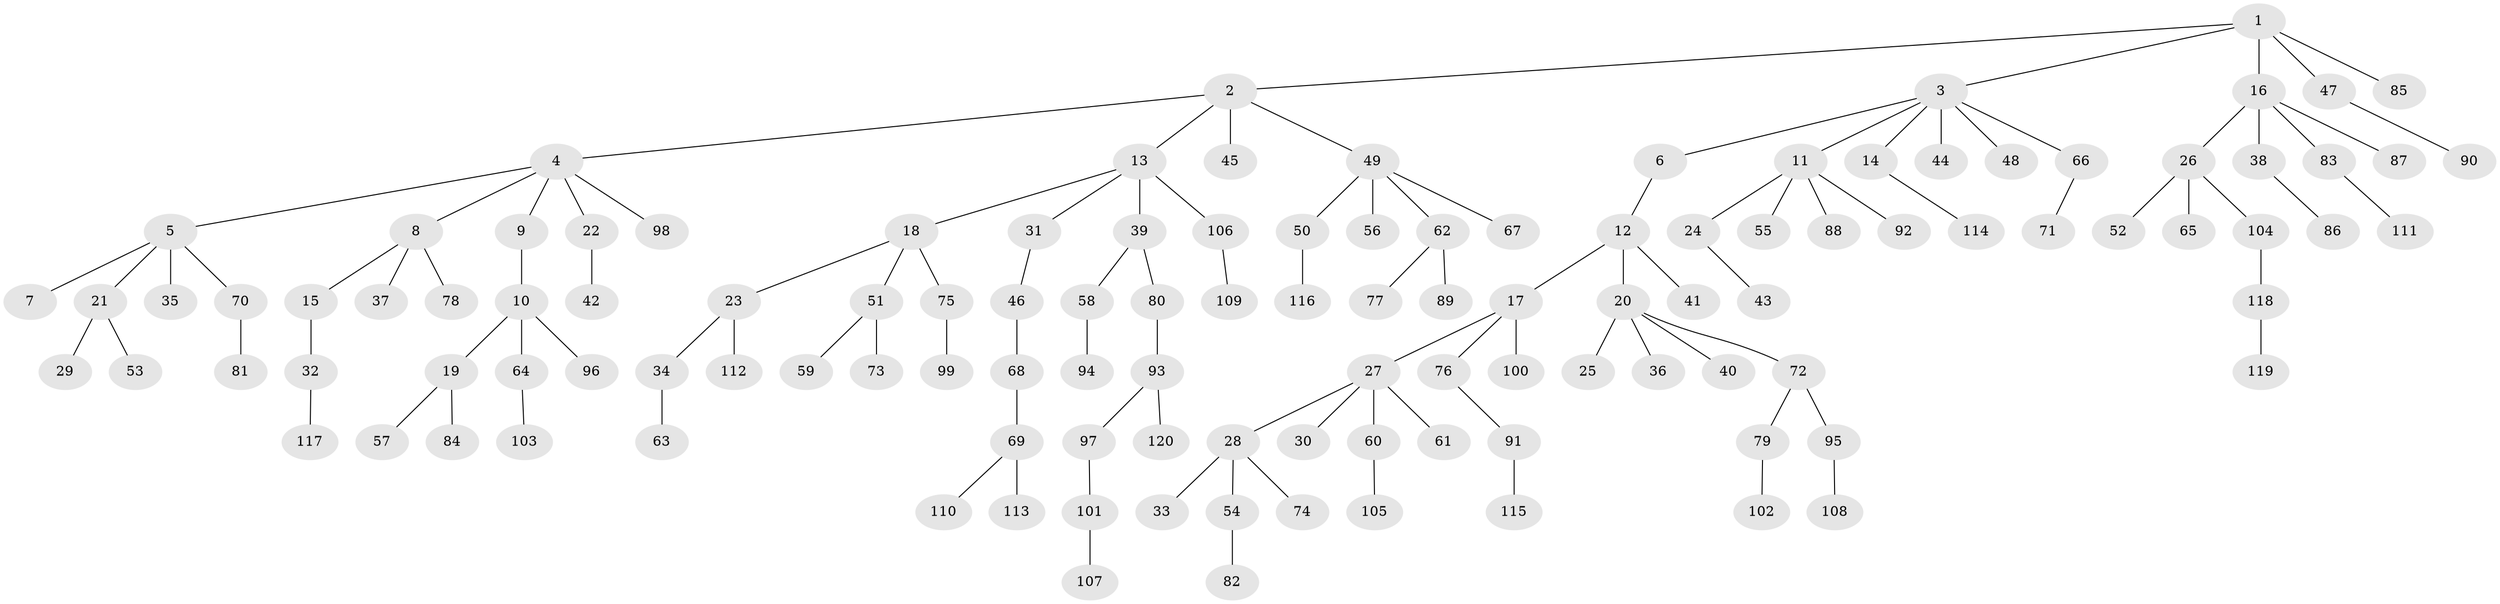 // Generated by graph-tools (version 1.1) at 2025/50/03/09/25 03:50:15]
// undirected, 120 vertices, 119 edges
graph export_dot {
graph [start="1"]
  node [color=gray90,style=filled];
  1;
  2;
  3;
  4;
  5;
  6;
  7;
  8;
  9;
  10;
  11;
  12;
  13;
  14;
  15;
  16;
  17;
  18;
  19;
  20;
  21;
  22;
  23;
  24;
  25;
  26;
  27;
  28;
  29;
  30;
  31;
  32;
  33;
  34;
  35;
  36;
  37;
  38;
  39;
  40;
  41;
  42;
  43;
  44;
  45;
  46;
  47;
  48;
  49;
  50;
  51;
  52;
  53;
  54;
  55;
  56;
  57;
  58;
  59;
  60;
  61;
  62;
  63;
  64;
  65;
  66;
  67;
  68;
  69;
  70;
  71;
  72;
  73;
  74;
  75;
  76;
  77;
  78;
  79;
  80;
  81;
  82;
  83;
  84;
  85;
  86;
  87;
  88;
  89;
  90;
  91;
  92;
  93;
  94;
  95;
  96;
  97;
  98;
  99;
  100;
  101;
  102;
  103;
  104;
  105;
  106;
  107;
  108;
  109;
  110;
  111;
  112;
  113;
  114;
  115;
  116;
  117;
  118;
  119;
  120;
  1 -- 2;
  1 -- 3;
  1 -- 16;
  1 -- 47;
  1 -- 85;
  2 -- 4;
  2 -- 13;
  2 -- 45;
  2 -- 49;
  3 -- 6;
  3 -- 11;
  3 -- 14;
  3 -- 44;
  3 -- 48;
  3 -- 66;
  4 -- 5;
  4 -- 8;
  4 -- 9;
  4 -- 22;
  4 -- 98;
  5 -- 7;
  5 -- 21;
  5 -- 35;
  5 -- 70;
  6 -- 12;
  8 -- 15;
  8 -- 37;
  8 -- 78;
  9 -- 10;
  10 -- 19;
  10 -- 64;
  10 -- 96;
  11 -- 24;
  11 -- 55;
  11 -- 88;
  11 -- 92;
  12 -- 17;
  12 -- 20;
  12 -- 41;
  13 -- 18;
  13 -- 31;
  13 -- 39;
  13 -- 106;
  14 -- 114;
  15 -- 32;
  16 -- 26;
  16 -- 38;
  16 -- 83;
  16 -- 87;
  17 -- 27;
  17 -- 76;
  17 -- 100;
  18 -- 23;
  18 -- 51;
  18 -- 75;
  19 -- 57;
  19 -- 84;
  20 -- 25;
  20 -- 36;
  20 -- 40;
  20 -- 72;
  21 -- 29;
  21 -- 53;
  22 -- 42;
  23 -- 34;
  23 -- 112;
  24 -- 43;
  26 -- 52;
  26 -- 65;
  26 -- 104;
  27 -- 28;
  27 -- 30;
  27 -- 60;
  27 -- 61;
  28 -- 33;
  28 -- 54;
  28 -- 74;
  31 -- 46;
  32 -- 117;
  34 -- 63;
  38 -- 86;
  39 -- 58;
  39 -- 80;
  46 -- 68;
  47 -- 90;
  49 -- 50;
  49 -- 56;
  49 -- 62;
  49 -- 67;
  50 -- 116;
  51 -- 59;
  51 -- 73;
  54 -- 82;
  58 -- 94;
  60 -- 105;
  62 -- 77;
  62 -- 89;
  64 -- 103;
  66 -- 71;
  68 -- 69;
  69 -- 110;
  69 -- 113;
  70 -- 81;
  72 -- 79;
  72 -- 95;
  75 -- 99;
  76 -- 91;
  79 -- 102;
  80 -- 93;
  83 -- 111;
  91 -- 115;
  93 -- 97;
  93 -- 120;
  95 -- 108;
  97 -- 101;
  101 -- 107;
  104 -- 118;
  106 -- 109;
  118 -- 119;
}
